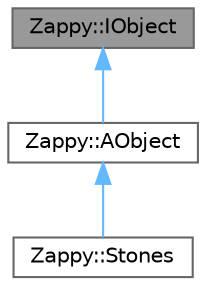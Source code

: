 digraph "Zappy::IObject"
{
 // LATEX_PDF_SIZE
  bgcolor="transparent";
  edge [fontname=Helvetica,fontsize=10,labelfontname=Helvetica,labelfontsize=10];
  node [fontname=Helvetica,fontsize=10,shape=box,height=0.2,width=0.4];
  Node1 [label="Zappy::IObject",height=0.2,width=0.4,color="gray40", fillcolor="grey60", style="filled", fontcolor="black",tooltip=" "];
  Node1 -> Node2 [dir="back",color="steelblue1",style="solid"];
  Node2 [label="Zappy::AObject",height=0.2,width=0.4,color="gray40", fillcolor="white", style="filled",URL="$classZappy_1_1AObject.html",tooltip=" "];
  Node2 -> Node3 [dir="back",color="steelblue1",style="solid"];
  Node3 [label="Zappy::Stones",height=0.2,width=0.4,color="gray40", fillcolor="white", style="filled",URL="$classZappy_1_1Stones.html",tooltip=" "];
}

